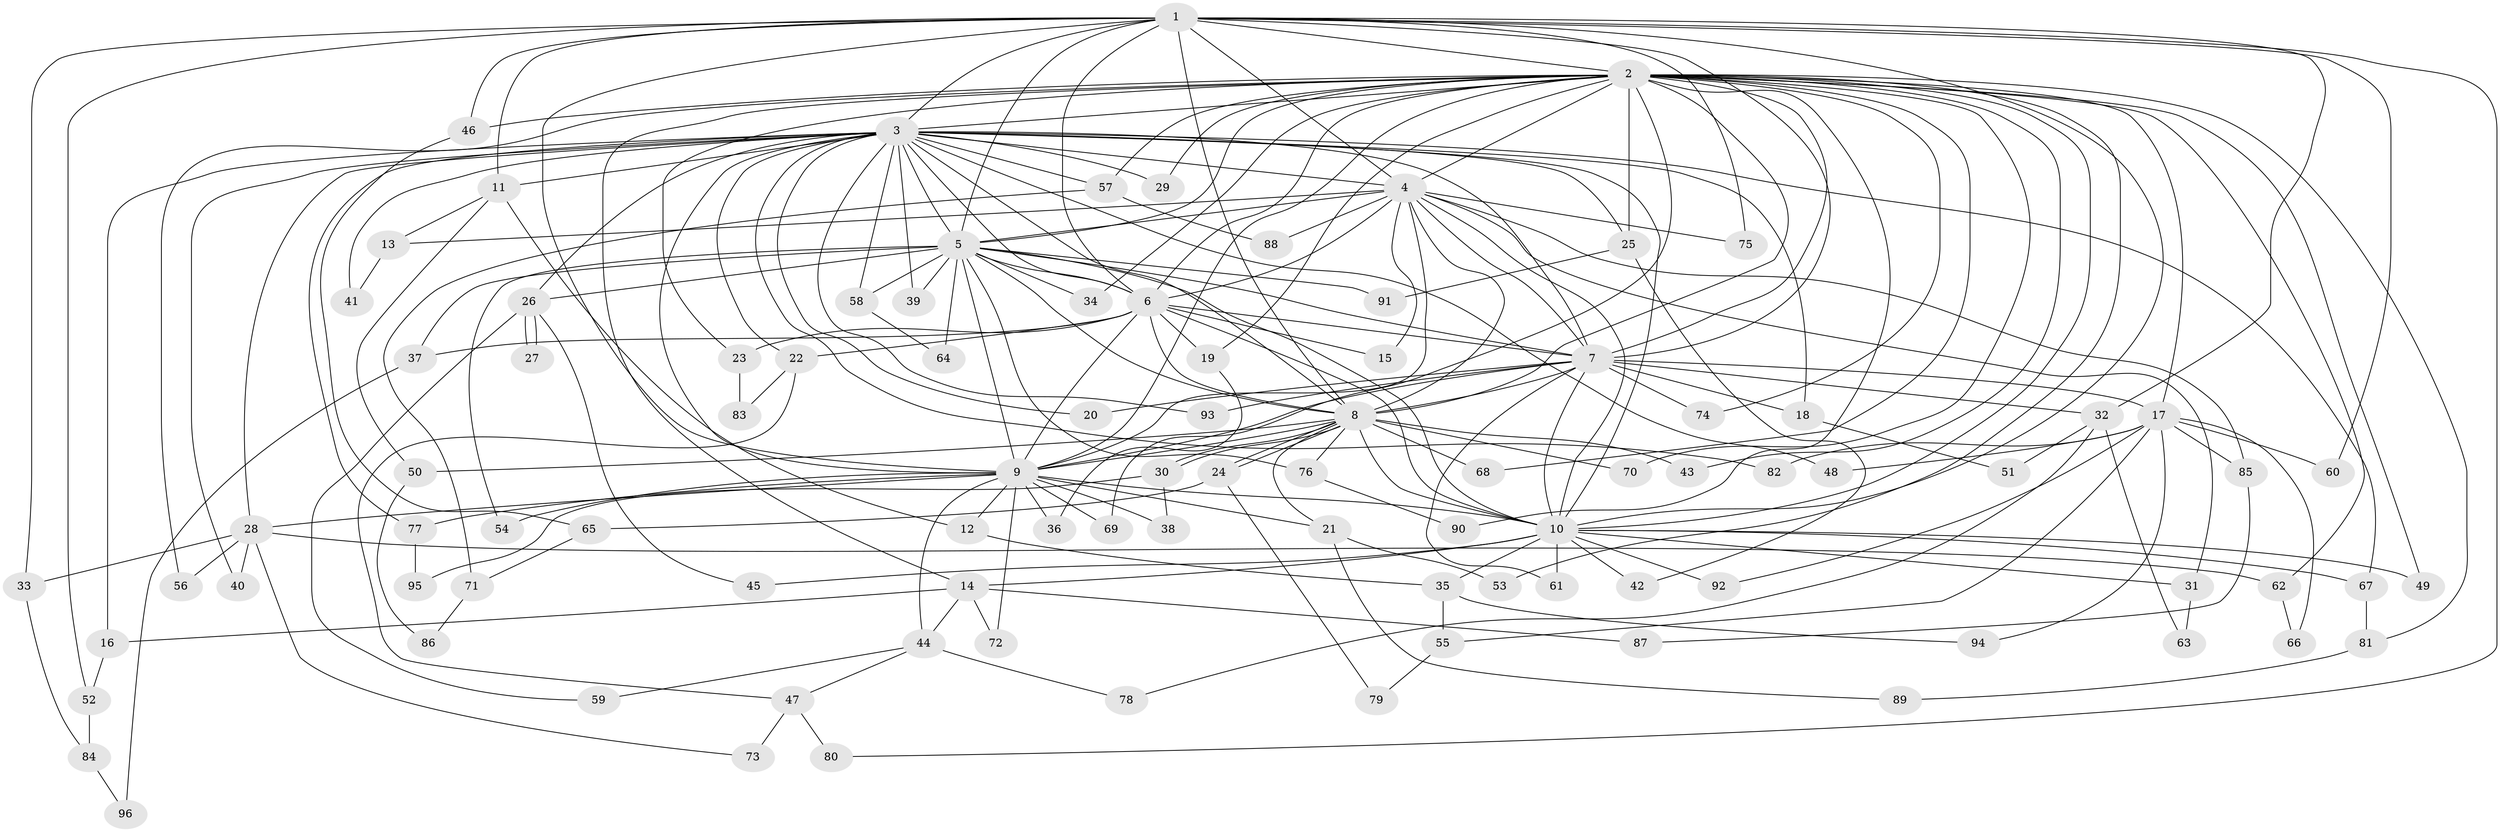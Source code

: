 // coarse degree distribution, {25: 0.02631578947368421, 1: 0.10526315789473684, 2: 0.5263157894736842, 10: 0.02631578947368421, 11: 0.02631578947368421, 4: 0.07894736842105263, 3: 0.10526315789473684, 6: 0.07894736842105263, 22: 0.02631578947368421}
// Generated by graph-tools (version 1.1) at 2025/46/03/04/25 21:46:55]
// undirected, 96 vertices, 217 edges
graph export_dot {
graph [start="1"]
  node [color=gray90,style=filled];
  1;
  2;
  3;
  4;
  5;
  6;
  7;
  8;
  9;
  10;
  11;
  12;
  13;
  14;
  15;
  16;
  17;
  18;
  19;
  20;
  21;
  22;
  23;
  24;
  25;
  26;
  27;
  28;
  29;
  30;
  31;
  32;
  33;
  34;
  35;
  36;
  37;
  38;
  39;
  40;
  41;
  42;
  43;
  44;
  45;
  46;
  47;
  48;
  49;
  50;
  51;
  52;
  53;
  54;
  55;
  56;
  57;
  58;
  59;
  60;
  61;
  62;
  63;
  64;
  65;
  66;
  67;
  68;
  69;
  70;
  71;
  72;
  73;
  74;
  75;
  76;
  77;
  78;
  79;
  80;
  81;
  82;
  83;
  84;
  85;
  86;
  87;
  88;
  89;
  90;
  91;
  92;
  93;
  94;
  95;
  96;
  1 -- 2;
  1 -- 3;
  1 -- 4;
  1 -- 5;
  1 -- 6;
  1 -- 7;
  1 -- 8;
  1 -- 9;
  1 -- 10;
  1 -- 11;
  1 -- 32;
  1 -- 33;
  1 -- 46;
  1 -- 52;
  1 -- 60;
  1 -- 75;
  1 -- 80;
  2 -- 3;
  2 -- 4;
  2 -- 5;
  2 -- 6;
  2 -- 7;
  2 -- 8;
  2 -- 9;
  2 -- 10;
  2 -- 14;
  2 -- 17;
  2 -- 19;
  2 -- 23;
  2 -- 25;
  2 -- 29;
  2 -- 34;
  2 -- 43;
  2 -- 46;
  2 -- 49;
  2 -- 53;
  2 -- 56;
  2 -- 57;
  2 -- 62;
  2 -- 68;
  2 -- 69;
  2 -- 70;
  2 -- 74;
  2 -- 81;
  2 -- 90;
  3 -- 4;
  3 -- 5;
  3 -- 6;
  3 -- 7;
  3 -- 8;
  3 -- 9;
  3 -- 10;
  3 -- 11;
  3 -- 16;
  3 -- 18;
  3 -- 20;
  3 -- 22;
  3 -- 25;
  3 -- 26;
  3 -- 28;
  3 -- 29;
  3 -- 39;
  3 -- 40;
  3 -- 41;
  3 -- 48;
  3 -- 57;
  3 -- 58;
  3 -- 67;
  3 -- 77;
  3 -- 82;
  3 -- 93;
  4 -- 5;
  4 -- 6;
  4 -- 7;
  4 -- 8;
  4 -- 9;
  4 -- 10;
  4 -- 13;
  4 -- 15;
  4 -- 31;
  4 -- 75;
  4 -- 85;
  4 -- 88;
  5 -- 6;
  5 -- 7;
  5 -- 8;
  5 -- 9;
  5 -- 10;
  5 -- 26;
  5 -- 34;
  5 -- 37;
  5 -- 39;
  5 -- 54;
  5 -- 58;
  5 -- 64;
  5 -- 76;
  5 -- 91;
  6 -- 7;
  6 -- 8;
  6 -- 9;
  6 -- 10;
  6 -- 15;
  6 -- 19;
  6 -- 22;
  6 -- 23;
  6 -- 37;
  7 -- 8;
  7 -- 9;
  7 -- 10;
  7 -- 17;
  7 -- 18;
  7 -- 20;
  7 -- 32;
  7 -- 61;
  7 -- 74;
  7 -- 93;
  8 -- 9;
  8 -- 10;
  8 -- 21;
  8 -- 24;
  8 -- 24;
  8 -- 30;
  8 -- 30;
  8 -- 43;
  8 -- 50;
  8 -- 68;
  8 -- 70;
  8 -- 76;
  9 -- 10;
  9 -- 12;
  9 -- 21;
  9 -- 28;
  9 -- 36;
  9 -- 38;
  9 -- 44;
  9 -- 54;
  9 -- 69;
  9 -- 72;
  9 -- 77;
  10 -- 14;
  10 -- 31;
  10 -- 35;
  10 -- 42;
  10 -- 45;
  10 -- 49;
  10 -- 61;
  10 -- 67;
  10 -- 92;
  11 -- 12;
  11 -- 13;
  11 -- 50;
  12 -- 35;
  13 -- 41;
  14 -- 16;
  14 -- 44;
  14 -- 72;
  14 -- 87;
  16 -- 52;
  17 -- 48;
  17 -- 55;
  17 -- 60;
  17 -- 66;
  17 -- 82;
  17 -- 85;
  17 -- 92;
  17 -- 94;
  18 -- 51;
  19 -- 36;
  21 -- 53;
  21 -- 89;
  22 -- 47;
  22 -- 83;
  23 -- 83;
  24 -- 65;
  24 -- 79;
  25 -- 42;
  25 -- 91;
  26 -- 27;
  26 -- 27;
  26 -- 45;
  26 -- 59;
  28 -- 33;
  28 -- 40;
  28 -- 56;
  28 -- 62;
  28 -- 73;
  30 -- 38;
  30 -- 95;
  31 -- 63;
  32 -- 51;
  32 -- 63;
  32 -- 78;
  33 -- 84;
  35 -- 55;
  35 -- 94;
  37 -- 96;
  44 -- 47;
  44 -- 59;
  44 -- 78;
  46 -- 65;
  47 -- 73;
  47 -- 80;
  50 -- 86;
  52 -- 84;
  55 -- 79;
  57 -- 71;
  57 -- 88;
  58 -- 64;
  62 -- 66;
  65 -- 71;
  67 -- 81;
  71 -- 86;
  76 -- 90;
  77 -- 95;
  81 -- 89;
  84 -- 96;
  85 -- 87;
}
